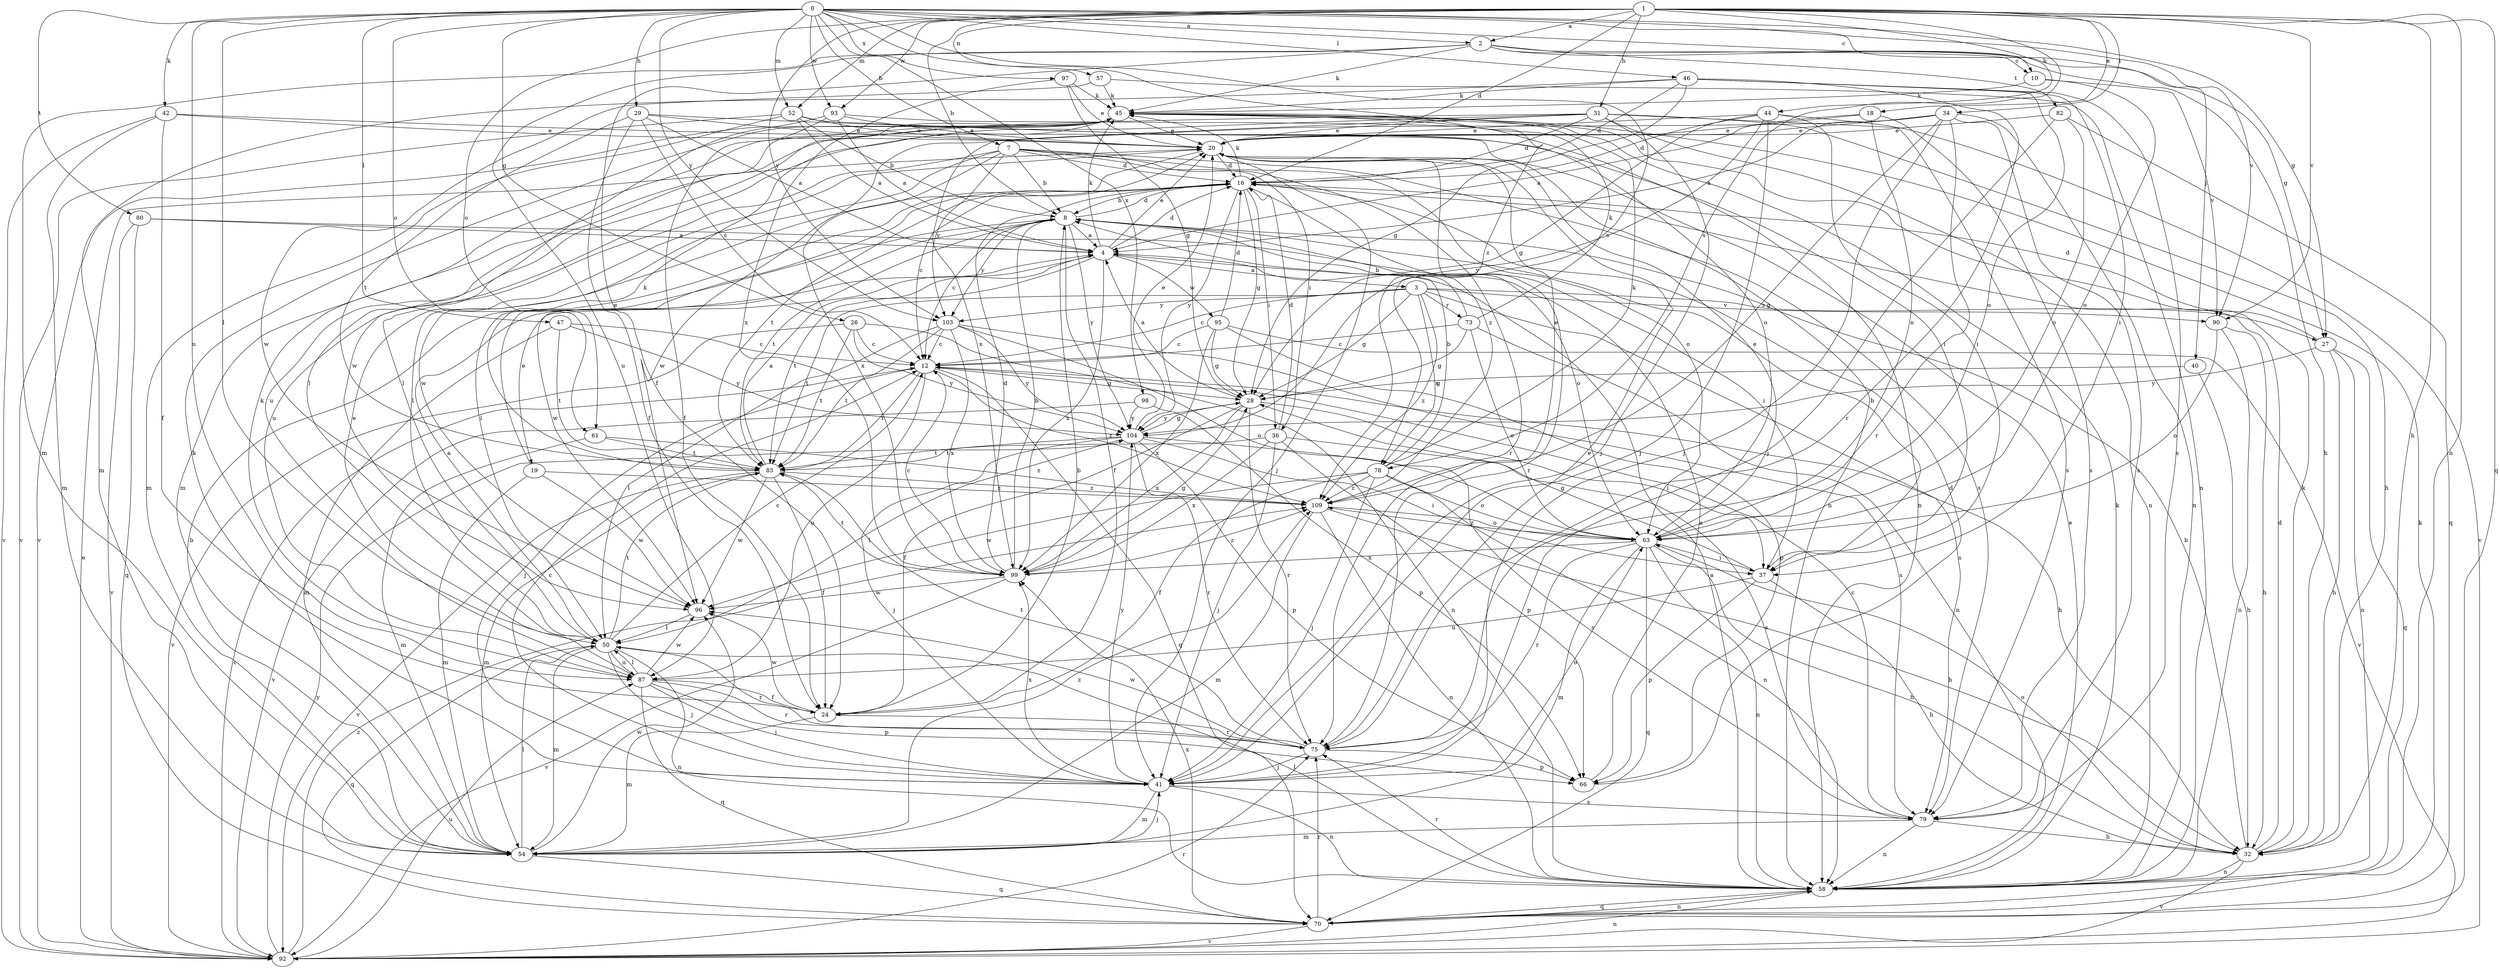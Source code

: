 strict digraph  {
0;
1;
2;
3;
4;
7;
8;
10;
12;
16;
18;
19;
20;
24;
26;
27;
28;
29;
31;
32;
34;
36;
37;
40;
41;
42;
44;
45;
46;
47;
50;
52;
54;
57;
58;
61;
63;
66;
70;
73;
75;
78;
79;
80;
82;
83;
87;
90;
92;
93;
95;
96;
97;
98;
99;
103;
104;
109;
0 -> 2  [label=a];
0 -> 7  [label=b];
0 -> 10  [label=c];
0 -> 26  [label=g];
0 -> 27  [label=g];
0 -> 29  [label=h];
0 -> 40  [label=j];
0 -> 42  [label=k];
0 -> 46  [label=l];
0 -> 47  [label=l];
0 -> 50  [label=l];
0 -> 52  [label=m];
0 -> 61  [label=o];
0 -> 78  [label=s];
0 -> 80  [label=t];
0 -> 87  [label=u];
0 -> 90  [label=v];
0 -> 93  [label=w];
0 -> 97  [label=x];
0 -> 98  [label=x];
0 -> 103  [label=y];
0 -> 109  [label=z];
1 -> 2  [label=a];
1 -> 8  [label=b];
1 -> 16  [label=d];
1 -> 18  [label=e];
1 -> 31  [label=h];
1 -> 32  [label=h];
1 -> 34  [label=i];
1 -> 44  [label=k];
1 -> 52  [label=m];
1 -> 57  [label=n];
1 -> 58  [label=n];
1 -> 61  [label=o];
1 -> 70  [label=q];
1 -> 78  [label=s];
1 -> 90  [label=v];
1 -> 93  [label=w];
1 -> 103  [label=y];
2 -> 10  [label=c];
2 -> 24  [label=f];
2 -> 27  [label=g];
2 -> 32  [label=h];
2 -> 45  [label=k];
2 -> 54  [label=m];
2 -> 82  [label=t];
2 -> 87  [label=u];
3 -> 12  [label=c];
3 -> 27  [label=g];
3 -> 28  [label=g];
3 -> 73  [label=r];
3 -> 78  [label=s];
3 -> 79  [label=s];
3 -> 83  [label=t];
3 -> 90  [label=v];
3 -> 103  [label=y];
3 -> 109  [label=z];
4 -> 3  [label=a];
4 -> 16  [label=d];
4 -> 19  [label=e];
4 -> 20  [label=e];
4 -> 45  [label=k];
4 -> 83  [label=t];
4 -> 95  [label=w];
4 -> 99  [label=x];
7 -> 8  [label=b];
7 -> 16  [label=d];
7 -> 36  [label=i];
7 -> 63  [label=o];
7 -> 75  [label=r];
7 -> 79  [label=s];
7 -> 87  [label=u];
7 -> 96  [label=w];
7 -> 99  [label=x];
7 -> 103  [label=y];
8 -> 4  [label=a];
8 -> 12  [label=c];
8 -> 16  [label=d];
8 -> 24  [label=f];
8 -> 63  [label=o];
8 -> 83  [label=t];
8 -> 96  [label=w];
8 -> 103  [label=y];
8 -> 104  [label=y];
10 -> 45  [label=k];
10 -> 63  [label=o];
10 -> 90  [label=v];
12 -> 28  [label=g];
12 -> 32  [label=h];
12 -> 41  [label=j];
12 -> 70  [label=q];
12 -> 83  [label=t];
12 -> 87  [label=u];
12 -> 109  [label=z];
16 -> 8  [label=b];
16 -> 12  [label=c];
16 -> 28  [label=g];
16 -> 36  [label=i];
16 -> 45  [label=k];
16 -> 50  [label=l];
16 -> 75  [label=r];
16 -> 83  [label=t];
16 -> 104  [label=y];
18 -> 4  [label=a];
18 -> 20  [label=e];
18 -> 63  [label=o];
18 -> 79  [label=s];
19 -> 20  [label=e];
19 -> 54  [label=m];
19 -> 96  [label=w];
19 -> 109  [label=z];
20 -> 16  [label=d];
20 -> 41  [label=j];
20 -> 50  [label=l];
20 -> 109  [label=z];
24 -> 8  [label=b];
24 -> 54  [label=m];
24 -> 75  [label=r];
24 -> 96  [label=w];
26 -> 12  [label=c];
26 -> 58  [label=n];
26 -> 83  [label=t];
26 -> 92  [label=v];
26 -> 104  [label=y];
27 -> 16  [label=d];
27 -> 32  [label=h];
27 -> 58  [label=n];
27 -> 70  [label=q];
27 -> 104  [label=y];
28 -> 4  [label=a];
28 -> 24  [label=f];
28 -> 37  [label=i];
28 -> 75  [label=r];
28 -> 99  [label=x];
28 -> 104  [label=y];
29 -> 4  [label=a];
29 -> 12  [label=c];
29 -> 20  [label=e];
29 -> 24  [label=f];
29 -> 37  [label=i];
29 -> 83  [label=t];
31 -> 16  [label=d];
31 -> 20  [label=e];
31 -> 32  [label=h];
31 -> 41  [label=j];
31 -> 50  [label=l];
31 -> 54  [label=m];
31 -> 58  [label=n];
31 -> 92  [label=v];
31 -> 99  [label=x];
32 -> 8  [label=b];
32 -> 16  [label=d];
32 -> 45  [label=k];
32 -> 58  [label=n];
32 -> 63  [label=o];
32 -> 92  [label=v];
34 -> 4  [label=a];
34 -> 20  [label=e];
34 -> 41  [label=j];
34 -> 58  [label=n];
34 -> 75  [label=r];
34 -> 79  [label=s];
34 -> 96  [label=w];
34 -> 109  [label=z];
36 -> 16  [label=d];
36 -> 41  [label=j];
36 -> 66  [label=p];
36 -> 79  [label=s];
36 -> 83  [label=t];
36 -> 99  [label=x];
37 -> 8  [label=b];
37 -> 28  [label=g];
37 -> 32  [label=h];
37 -> 66  [label=p];
37 -> 87  [label=u];
40 -> 28  [label=g];
40 -> 32  [label=h];
41 -> 12  [label=c];
41 -> 45  [label=k];
41 -> 54  [label=m];
41 -> 58  [label=n];
41 -> 63  [label=o];
41 -> 79  [label=s];
41 -> 99  [label=x];
41 -> 104  [label=y];
42 -> 20  [label=e];
42 -> 24  [label=f];
42 -> 54  [label=m];
42 -> 58  [label=n];
42 -> 92  [label=v];
44 -> 16  [label=d];
44 -> 20  [label=e];
44 -> 28  [label=g];
44 -> 37  [label=i];
44 -> 41  [label=j];
44 -> 79  [label=s];
44 -> 104  [label=y];
45 -> 20  [label=e];
45 -> 50  [label=l];
45 -> 87  [label=u];
45 -> 92  [label=v];
46 -> 16  [label=d];
46 -> 28  [label=g];
46 -> 37  [label=i];
46 -> 45  [label=k];
46 -> 54  [label=m];
46 -> 63  [label=o];
46 -> 75  [label=r];
46 -> 79  [label=s];
47 -> 12  [label=c];
47 -> 54  [label=m];
47 -> 83  [label=t];
47 -> 104  [label=y];
50 -> 4  [label=a];
50 -> 12  [label=c];
50 -> 41  [label=j];
50 -> 54  [label=m];
50 -> 58  [label=n];
50 -> 70  [label=q];
50 -> 75  [label=r];
50 -> 83  [label=t];
50 -> 87  [label=u];
52 -> 4  [label=a];
52 -> 8  [label=b];
52 -> 20  [label=e];
52 -> 54  [label=m];
52 -> 63  [label=o];
52 -> 92  [label=v];
54 -> 8  [label=b];
54 -> 41  [label=j];
54 -> 50  [label=l];
54 -> 70  [label=q];
54 -> 96  [label=w];
54 -> 109  [label=z];
57 -> 45  [label=k];
57 -> 58  [label=n];
57 -> 96  [label=w];
58 -> 4  [label=a];
58 -> 20  [label=e];
58 -> 45  [label=k];
58 -> 50  [label=l];
58 -> 70  [label=q];
58 -> 75  [label=r];
61 -> 54  [label=m];
61 -> 83  [label=t];
61 -> 109  [label=z];
63 -> 20  [label=e];
63 -> 32  [label=h];
63 -> 37  [label=i];
63 -> 54  [label=m];
63 -> 58  [label=n];
63 -> 70  [label=q];
63 -> 75  [label=r];
63 -> 99  [label=x];
63 -> 109  [label=z];
66 -> 4  [label=a];
66 -> 16  [label=d];
70 -> 45  [label=k];
70 -> 58  [label=n];
70 -> 75  [label=r];
70 -> 92  [label=v];
70 -> 99  [label=x];
73 -> 8  [label=b];
73 -> 12  [label=c];
73 -> 28  [label=g];
73 -> 45  [label=k];
73 -> 58  [label=n];
73 -> 63  [label=o];
75 -> 20  [label=e];
75 -> 41  [label=j];
75 -> 66  [label=p];
75 -> 83  [label=t];
75 -> 96  [label=w];
78 -> 8  [label=b];
78 -> 24  [label=f];
78 -> 41  [label=j];
78 -> 45  [label=k];
78 -> 58  [label=n];
78 -> 63  [label=o];
78 -> 96  [label=w];
78 -> 109  [label=z];
79 -> 12  [label=c];
79 -> 32  [label=h];
79 -> 54  [label=m];
79 -> 58  [label=n];
80 -> 4  [label=a];
80 -> 37  [label=i];
80 -> 70  [label=q];
80 -> 92  [label=v];
82 -> 20  [label=e];
82 -> 41  [label=j];
82 -> 63  [label=o];
82 -> 70  [label=q];
83 -> 4  [label=a];
83 -> 24  [label=f];
83 -> 45  [label=k];
83 -> 54  [label=m];
83 -> 92  [label=v];
83 -> 96  [label=w];
83 -> 109  [label=z];
87 -> 20  [label=e];
87 -> 24  [label=f];
87 -> 41  [label=j];
87 -> 45  [label=k];
87 -> 50  [label=l];
87 -> 66  [label=p];
87 -> 70  [label=q];
87 -> 75  [label=r];
87 -> 96  [label=w];
90 -> 32  [label=h];
90 -> 58  [label=n];
90 -> 63  [label=o];
92 -> 12  [label=c];
92 -> 20  [label=e];
92 -> 58  [label=n];
92 -> 75  [label=r];
92 -> 87  [label=u];
92 -> 104  [label=y];
92 -> 109  [label=z];
93 -> 4  [label=a];
93 -> 20  [label=e];
93 -> 24  [label=f];
93 -> 58  [label=n];
93 -> 96  [label=w];
95 -> 12  [label=c];
95 -> 16  [label=d];
95 -> 28  [label=g];
95 -> 66  [label=p];
95 -> 92  [label=v];
95 -> 99  [label=x];
96 -> 50  [label=l];
97 -> 20  [label=e];
97 -> 28  [label=g];
97 -> 45  [label=k];
97 -> 99  [label=x];
98 -> 66  [label=p];
98 -> 92  [label=v];
98 -> 104  [label=y];
99 -> 8  [label=b];
99 -> 12  [label=c];
99 -> 16  [label=d];
99 -> 28  [label=g];
99 -> 83  [label=t];
99 -> 92  [label=v];
99 -> 96  [label=w];
99 -> 109  [label=z];
103 -> 12  [label=c];
103 -> 50  [label=l];
103 -> 63  [label=o];
103 -> 79  [label=s];
103 -> 83  [label=t];
103 -> 99  [label=x];
103 -> 104  [label=y];
104 -> 20  [label=e];
104 -> 28  [label=g];
104 -> 37  [label=i];
104 -> 41  [label=j];
104 -> 50  [label=l];
104 -> 66  [label=p];
104 -> 75  [label=r];
104 -> 79  [label=s];
104 -> 83  [label=t];
109 -> 20  [label=e];
109 -> 32  [label=h];
109 -> 54  [label=m];
109 -> 58  [label=n];
109 -> 63  [label=o];
}
